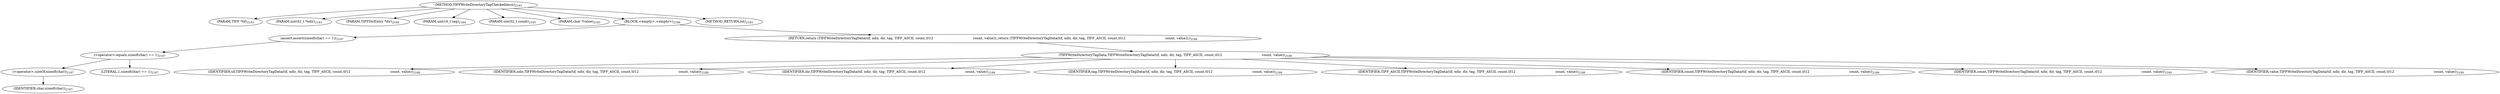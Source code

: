 digraph "TIFFWriteDirectoryTagCheckedAscii" {  
"69853" [label = <(METHOD,TIFFWriteDirectoryTagCheckedAscii)<SUB>2183</SUB>> ]
"69854" [label = <(PARAM,TIFF *tif)<SUB>2183</SUB>> ]
"69855" [label = <(PARAM,uint32_t *ndir)<SUB>2183</SUB>> ]
"69856" [label = <(PARAM,TIFFDirEntry *dir)<SUB>2184</SUB>> ]
"69857" [label = <(PARAM,uint16_t tag)<SUB>2184</SUB>> ]
"69858" [label = <(PARAM,uint32_t count)<SUB>2185</SUB>> ]
"69859" [label = <(PARAM,char *value)<SUB>2185</SUB>> ]
"69860" [label = <(BLOCK,&lt;empty&gt;,&lt;empty&gt;)<SUB>2186</SUB>> ]
"69861" [label = <(assert,assert(sizeof(char) == 1))<SUB>2187</SUB>> ]
"69862" [label = <(&lt;operator&gt;.equals,sizeof(char) == 1)<SUB>2187</SUB>> ]
"69863" [label = <(&lt;operator&gt;.sizeOf,sizeof(char))<SUB>2187</SUB>> ]
"69864" [label = <(IDENTIFIER,char,sizeof(char))<SUB>2187</SUB>> ]
"69865" [label = <(LITERAL,1,sizeof(char) == 1)<SUB>2187</SUB>> ]
"69866" [label = <(RETURN,return (TIFFWriteDirectoryTagData(tif, ndir, dir, tag, TIFF_ASCII, count,\012                                      count, value));,return (TIFFWriteDirectoryTagData(tif, ndir, dir, tag, TIFF_ASCII, count,\012                                      count, value));)<SUB>2188</SUB>> ]
"69867" [label = <(TIFFWriteDirectoryTagData,TIFFWriteDirectoryTagData(tif, ndir, dir, tag, TIFF_ASCII, count,\012                                      count, value))<SUB>2188</SUB>> ]
"69868" [label = <(IDENTIFIER,tif,TIFFWriteDirectoryTagData(tif, ndir, dir, tag, TIFF_ASCII, count,\012                                      count, value))<SUB>2188</SUB>> ]
"69869" [label = <(IDENTIFIER,ndir,TIFFWriteDirectoryTagData(tif, ndir, dir, tag, TIFF_ASCII, count,\012                                      count, value))<SUB>2188</SUB>> ]
"69870" [label = <(IDENTIFIER,dir,TIFFWriteDirectoryTagData(tif, ndir, dir, tag, TIFF_ASCII, count,\012                                      count, value))<SUB>2188</SUB>> ]
"69871" [label = <(IDENTIFIER,tag,TIFFWriteDirectoryTagData(tif, ndir, dir, tag, TIFF_ASCII, count,\012                                      count, value))<SUB>2188</SUB>> ]
"69872" [label = <(IDENTIFIER,TIFF_ASCII,TIFFWriteDirectoryTagData(tif, ndir, dir, tag, TIFF_ASCII, count,\012                                      count, value))<SUB>2188</SUB>> ]
"69873" [label = <(IDENTIFIER,count,TIFFWriteDirectoryTagData(tif, ndir, dir, tag, TIFF_ASCII, count,\012                                      count, value))<SUB>2188</SUB>> ]
"69874" [label = <(IDENTIFIER,count,TIFFWriteDirectoryTagData(tif, ndir, dir, tag, TIFF_ASCII, count,\012                                      count, value))<SUB>2189</SUB>> ]
"69875" [label = <(IDENTIFIER,value,TIFFWriteDirectoryTagData(tif, ndir, dir, tag, TIFF_ASCII, count,\012                                      count, value))<SUB>2189</SUB>> ]
"69876" [label = <(METHOD_RETURN,int)<SUB>2183</SUB>> ]
  "69853" -> "69854" 
  "69853" -> "69855" 
  "69853" -> "69856" 
  "69853" -> "69857" 
  "69853" -> "69858" 
  "69853" -> "69859" 
  "69853" -> "69860" 
  "69853" -> "69876" 
  "69860" -> "69861" 
  "69860" -> "69866" 
  "69861" -> "69862" 
  "69862" -> "69863" 
  "69862" -> "69865" 
  "69863" -> "69864" 
  "69866" -> "69867" 
  "69867" -> "69868" 
  "69867" -> "69869" 
  "69867" -> "69870" 
  "69867" -> "69871" 
  "69867" -> "69872" 
  "69867" -> "69873" 
  "69867" -> "69874" 
  "69867" -> "69875" 
}
